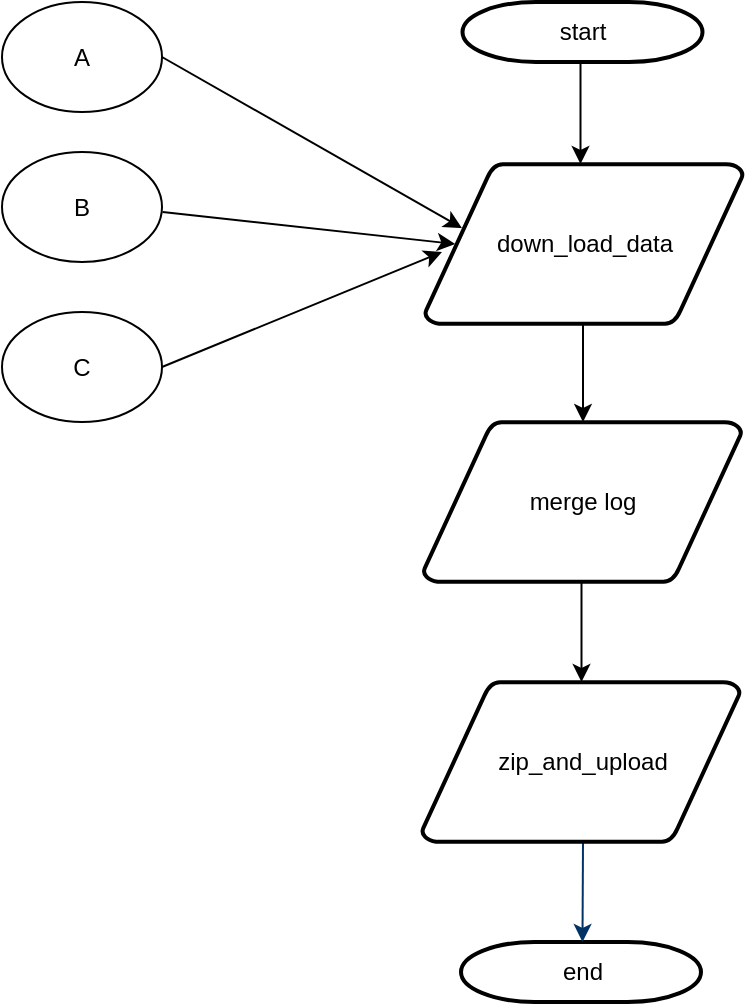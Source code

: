 <mxfile version="13.6.6" type="github">
  <diagram id="6a731a19-8d31-9384-78a2-239565b7b9f0" name="Page-1">
    <mxGraphModel dx="868" dy="482" grid="1" gridSize="10" guides="1" tooltips="1" connect="1" arrows="1" fold="1" page="1" pageScale="1" pageWidth="1169" pageHeight="827" background="#ffffff" math="0" shadow="0">
      <root>
        <mxCell id="0" />
        <mxCell id="1" parent="0" />
        <mxCell id="2" value="start" style="shape=mxgraph.flowchart.terminator;strokeWidth=2;gradientColor=none;gradientDirection=north;fontStyle=0;html=1;" parent="1" vertex="1">
          <mxGeometry x="260.25" y="95" width="120" height="30" as="geometry" />
        </mxCell>
        <mxCell id="3" value="down_load_data" style="shape=mxgraph.flowchart.data;strokeWidth=2;gradientColor=none;gradientDirection=north;fontStyle=0;html=1;" parent="1" vertex="1">
          <mxGeometry x="241.5" y="176" width="159" height="80" as="geometry" />
        </mxCell>
        <mxCell id="40" value="end" style="shape=mxgraph.flowchart.terminator;strokeWidth=2;gradientColor=none;gradientDirection=north;fontStyle=0;html=1;" parent="1" vertex="1">
          <mxGeometry x="259.5" y="565" width="120" height="30" as="geometry" />
        </mxCell>
        <mxCell id="g57g3PAnQJYOMXpyq4fn-91" value="" style="edgeStyle=orthogonalEdgeStyle;rounded=0;orthogonalLoop=1;jettySize=auto;html=1;" edge="1" parent="1">
          <mxGeometry relative="1" as="geometry">
            <mxPoint x="319.25" y="126" as="sourcePoint" />
            <mxPoint x="319.25" y="176" as="targetPoint" />
          </mxGeometry>
        </mxCell>
        <mxCell id="g57g3PAnQJYOMXpyq4fn-92" value="" style="edgeStyle=elbowEdgeStyle;elbow=vertical;fontStyle=1;strokeColor=#003366;strokeWidth=1;html=1;" edge="1" parent="1">
          <mxGeometry x="0.25" y="-1330" width="100" height="100" as="geometry">
            <mxPoint x="320.5" y="515" as="sourcePoint" />
            <mxPoint x="320.25" y="565" as="targetPoint" />
            <Array as="points">
              <mxPoint x="320.75" y="515" />
            </Array>
          </mxGeometry>
        </mxCell>
        <mxCell id="g57g3PAnQJYOMXpyq4fn-95" value="A" style="ellipse;whiteSpace=wrap;html=1;" vertex="1" parent="1">
          <mxGeometry x="30" y="95" width="80" height="55" as="geometry" />
        </mxCell>
        <mxCell id="g57g3PAnQJYOMXpyq4fn-96" value="B" style="ellipse;whiteSpace=wrap;html=1;" vertex="1" parent="1">
          <mxGeometry x="30" y="170" width="80" height="55" as="geometry" />
        </mxCell>
        <mxCell id="g57g3PAnQJYOMXpyq4fn-97" value="C" style="ellipse;whiteSpace=wrap;html=1;" vertex="1" parent="1">
          <mxGeometry x="30" y="250" width="80" height="55" as="geometry" />
        </mxCell>
        <mxCell id="g57g3PAnQJYOMXpyq4fn-98" value="" style="endArrow=classic;html=1;exitX=1;exitY=0.5;exitDx=0;exitDy=0;entryX=0.116;entryY=0.4;entryDx=0;entryDy=0;entryPerimeter=0;" edge="1" parent="1" source="g57g3PAnQJYOMXpyq4fn-95" target="3">
          <mxGeometry width="50" height="50" relative="1" as="geometry">
            <mxPoint x="140" y="145" as="sourcePoint" />
            <mxPoint x="190" y="95" as="targetPoint" />
          </mxGeometry>
        </mxCell>
        <mxCell id="g57g3PAnQJYOMXpyq4fn-99" value="" style="endArrow=classic;html=1;exitX=1;exitY=0.5;exitDx=0;exitDy=0;entryX=0.095;entryY=0.5;entryDx=0;entryDy=0;entryPerimeter=0;" edge="1" parent="1" target="3">
          <mxGeometry width="50" height="50" relative="1" as="geometry">
            <mxPoint x="110.31" y="200" as="sourcePoint" />
            <mxPoint x="260.254" y="285.5" as="targetPoint" />
          </mxGeometry>
        </mxCell>
        <mxCell id="g57g3PAnQJYOMXpyq4fn-100" value="" style="endArrow=classic;html=1;exitX=1;exitY=0.5;exitDx=0;exitDy=0;" edge="1" parent="1" source="g57g3PAnQJYOMXpyq4fn-97">
          <mxGeometry width="50" height="50" relative="1" as="geometry">
            <mxPoint x="120.06" y="256" as="sourcePoint" />
            <mxPoint x="250" y="220" as="targetPoint" />
          </mxGeometry>
        </mxCell>
        <mxCell id="g57g3PAnQJYOMXpyq4fn-101" value="merge log" style="shape=mxgraph.flowchart.data;strokeWidth=2;gradientColor=none;gradientDirection=north;fontStyle=0;html=1;" vertex="1" parent="1">
          <mxGeometry x="240.75" y="305" width="159" height="80" as="geometry" />
        </mxCell>
        <mxCell id="g57g3PAnQJYOMXpyq4fn-103" value="" style="edgeStyle=orthogonalEdgeStyle;rounded=0;orthogonalLoop=1;jettySize=auto;html=1;" edge="1" parent="1">
          <mxGeometry relative="1" as="geometry">
            <mxPoint x="320.5" y="255" as="sourcePoint" />
            <mxPoint x="320.5" y="305" as="targetPoint" />
          </mxGeometry>
        </mxCell>
        <mxCell id="g57g3PAnQJYOMXpyq4fn-104" value="zip_and_upload" style="shape=mxgraph.flowchart.data;strokeWidth=2;gradientColor=none;gradientDirection=north;fontStyle=0;html=1;" vertex="1" parent="1">
          <mxGeometry x="240" y="435" width="159" height="80" as="geometry" />
        </mxCell>
        <mxCell id="g57g3PAnQJYOMXpyq4fn-105" value="" style="edgeStyle=orthogonalEdgeStyle;rounded=0;orthogonalLoop=1;jettySize=auto;html=1;" edge="1" parent="1">
          <mxGeometry relative="1" as="geometry">
            <mxPoint x="319.75" y="385" as="sourcePoint" />
            <mxPoint x="319.75" y="435" as="targetPoint" />
          </mxGeometry>
        </mxCell>
      </root>
    </mxGraphModel>
  </diagram>
</mxfile>
